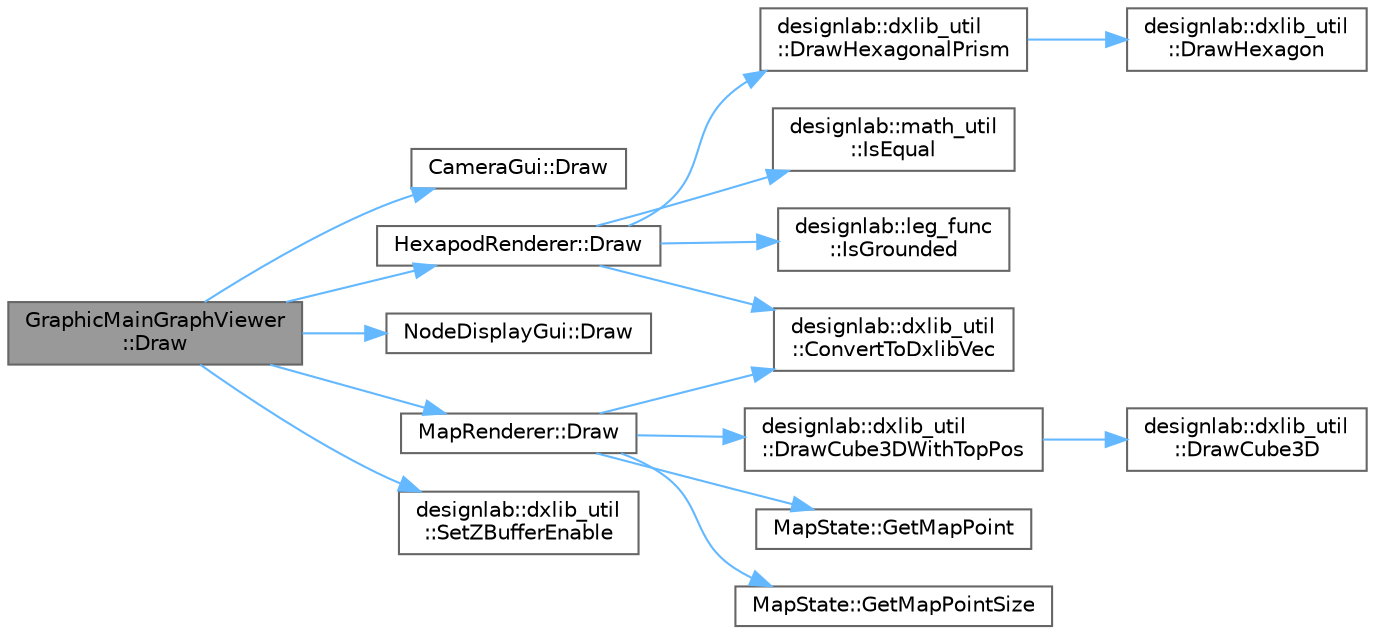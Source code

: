 digraph "GraphicMainGraphViewer::Draw"
{
 // LATEX_PDF_SIZE
  bgcolor="transparent";
  edge [fontname=Helvetica,fontsize=10,labelfontname=Helvetica,labelfontsize=10];
  node [fontname=Helvetica,fontsize=10,shape=box,height=0.2,width=0.4];
  rankdir="LR";
  Node1 [id="Node000001",label="GraphicMainGraphViewer\l::Draw",height=0.2,width=0.4,color="gray40", fillcolor="grey60", style="filled", fontcolor="black",tooltip="描画を行う．ここでは描画系の処理のみを行い内部のデータを更新しないためconstを付けている．純粋仮想関数．"];
  Node1 -> Node2 [id="edge1_Node000001_Node000002",color="steelblue1",style="solid",tooltip=" "];
  Node2 [id="Node000002",label="CameraGui::Draw",height=0.2,width=0.4,color="grey40", fillcolor="white", style="filled",URL="$class_camera_gui.html#ada26678aa63e5091de5d1ae4e4ec3e9a",tooltip="GUIの描画を行う"];
  Node1 -> Node3 [id="edge2_Node000001_Node000003",color="steelblue1",style="solid",tooltip=" "];
  Node3 [id="Node000003",label="HexapodRenderer::Draw",height=0.2,width=0.4,color="grey40", fillcolor="white", style="filled",URL="$class_hexapod_renderer.html#a8eae43f9a83c964275d97cd9c73d9451",tooltip="ロボットを3D空間に描画する．"];
  Node3 -> Node4 [id="edge3_Node000003_Node000004",color="steelblue1",style="solid",tooltip=" "];
  Node4 [id="Node000004",label="designlab::dxlib_util\l::ConvertToDxlibVec",height=0.2,width=0.4,color="grey40", fillcolor="white", style="filled",URL="$namespacedesignlab_1_1dxlib__util.html#a6873d18685f86e3d6c7675898830c6f0",tooltip="Dxlibの座標を示すVECTORと，このプログラムで使用しているVectorを変換する．   ロボット座標系は右手座標系，Dxlibは左手座標系(工学は右手・ゲームライブラリは左手が多い気がする)なの..."];
  Node3 -> Node5 [id="edge4_Node000003_Node000005",color="steelblue1",style="solid",tooltip=" "];
  Node5 [id="Node000005",label="designlab::dxlib_util\l::DrawHexagonalPrism",height=0.2,width=0.4,color="grey40", fillcolor="white", style="filled",URL="$namespacedesignlab_1_1dxlib__util.html#ad8cc0ecb50fc678af0d50370a137356e",tooltip="3D空間に六角柱を描画する．"];
  Node5 -> Node6 [id="edge5_Node000005_Node000006",color="steelblue1",style="solid",tooltip=" "];
  Node6 [id="Node000006",label="designlab::dxlib_util\l::DrawHexagon",height=0.2,width=0.4,color="grey40", fillcolor="white", style="filled",URL="$namespacedesignlab_1_1dxlib__util.html#aa8892901793b338c6a643dc12d19a99e",tooltip="3D空間に六角形を描画する．各点は同一平面上にあるものにしないと，描画が歪む．"];
  Node3 -> Node7 [id="edge6_Node000003_Node000007",color="steelblue1",style="solid",tooltip=" "];
  Node7 [id="Node000007",label="designlab::math_util\l::IsEqual",height=0.2,width=0.4,color="grey40", fillcolor="white", style="filled",URL="$namespacedesignlab_1_1math__util.html#a44a42787b2445c454d3afed817c1769e",tooltip="C++において，小数同士の計算は誤差が出てしまう．誤差込みで値が等しいか調べる．"];
  Node3 -> Node8 [id="edge7_Node000003_Node000008",color="steelblue1",style="solid",tooltip=" "];
  Node8 [id="Node000008",label="designlab::leg_func\l::IsGrounded",height=0.2,width=0.4,color="grey40", fillcolor="white", style="filled",URL="$namespacedesignlab_1_1leg__func.html#a4b87ebe130ffec4a53e929bdb13c4ee3",tooltip="脚番号 leg_index 0 〜 5 に応じて，その脚が接地しているかを調べる．   脚は右前脚を0番として，時計回りに0,1,2,3,4,5となる．左前足が5番．"];
  Node1 -> Node9 [id="edge8_Node000001_Node000009",color="steelblue1",style="solid",tooltip=" "];
  Node9 [id="Node000009",label="NodeDisplayGui::Draw",height=0.2,width=0.4,color="grey40", fillcolor="white", style="filled",URL="$class_node_display_gui.html#a839b67b1b96859f8ad23b00a56c2997d",tooltip="GUIの表示を行う"];
  Node1 -> Node10 [id="edge9_Node000001_Node000010",color="steelblue1",style="solid",tooltip=" "];
  Node10 [id="Node000010",label="MapRenderer::Draw",height=0.2,width=0.4,color="grey40", fillcolor="white", style="filled",URL="$class_map_renderer.html#a7f66eb64de0ae30b8aec6b22484f7762",tooltip="マップの描画を行う．"];
  Node10 -> Node4 [id="edge10_Node000010_Node000004",color="steelblue1",style="solid",tooltip=" "];
  Node10 -> Node11 [id="edge11_Node000010_Node000011",color="steelblue1",style="solid",tooltip=" "];
  Node11 [id="Node000011",label="designlab::dxlib_util\l::DrawCube3DWithTopPos",height=0.2,width=0.4,color="grey40", fillcolor="white", style="filled",URL="$namespacedesignlab_1_1dxlib__util.html#a170cac2fc964414af49c550aee6583c8",tooltip="3D空間に立方体を描画する．立方体の上面の中心の座標から描画する．"];
  Node11 -> Node12 [id="edge12_Node000011_Node000012",color="steelblue1",style="solid",tooltip=" "];
  Node12 [id="Node000012",label="designlab::dxlib_util\l::DrawCube3D",height=0.2,width=0.4,color="grey40", fillcolor="white", style="filled",URL="$namespacedesignlab_1_1dxlib__util.html#aec08fe28b57053d60e3085bd20ce8b25",tooltip="3D空間に立方体を描画する．"];
  Node10 -> Node13 [id="edge13_Node000010_Node000013",color="steelblue1",style="solid",tooltip=" "];
  Node13 [id="Node000013",label="MapState::GetMapPoint",height=0.2,width=0.4,color="grey40", fillcolor="white", style="filled",URL="$class_map_state.html#a48e77403dbad5738f2cd449ebc51275c",tooltip="脚設置可能点の座標を返す．"];
  Node10 -> Node14 [id="edge14_Node000010_Node000014",color="steelblue1",style="solid",tooltip=" "];
  Node14 [id="Node000014",label="MapState::GetMapPointSize",height=0.2,width=0.4,color="grey40", fillcolor="white", style="filled",URL="$class_map_state.html#af1cbbeb3eb577b1c3530a43c57028dec",tooltip="脚設置可能点の総数を返す．"];
  Node1 -> Node15 [id="edge15_Node000001_Node000015",color="steelblue1",style="solid",tooltip=" "];
  Node15 [id="Node000015",label="designlab::dxlib_util\l::SetZBufferEnable",height=0.2,width=0.4,color="grey40", fillcolor="white", style="filled",URL="$namespacedesignlab_1_1dxlib__util.html#a5f59136031be16081cffcef06767b9e5",tooltip="デフォルトだと描画処理を書いた順に描画されるが，これをZバッファを使用して奥行きを考慮して描画するようにする．   なんか毎フレーム実行しなきゃいけないっぽい？仕様がよくわからん"];
}

